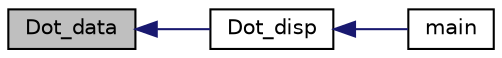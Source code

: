 digraph "Dot_data"
{
  edge [fontname="Helvetica",fontsize="10",labelfontname="Helvetica",labelfontsize="10"];
  node [fontname="Helvetica",fontsize="10",shape=record];
  rankdir="LR";
  Node1 [label="Dot_data",height=0.2,width=0.4,color="black", fillcolor="grey75", style="filled", fontcolor="black"];
  Node1 -> Node2 [dir="back",color="midnightblue",fontsize="10",style="solid"];
  Node2 [label="Dot_disp",height=0.2,width=0.4,color="black", fillcolor="white", style="filled",URL="$dot__matrix_8h.html#a3b9b4c65b72b422e214de913df281cfe"];
  Node2 -> Node3 [dir="back",color="midnightblue",fontsize="10",style="solid"];
  Node3 [label="main",height=0.2,width=0.4,color="black", fillcolor="white", style="filled",URL="$tetris_8c.html#ae66f6b31b5ad750f1fe042a706a4e3d4"];
}
